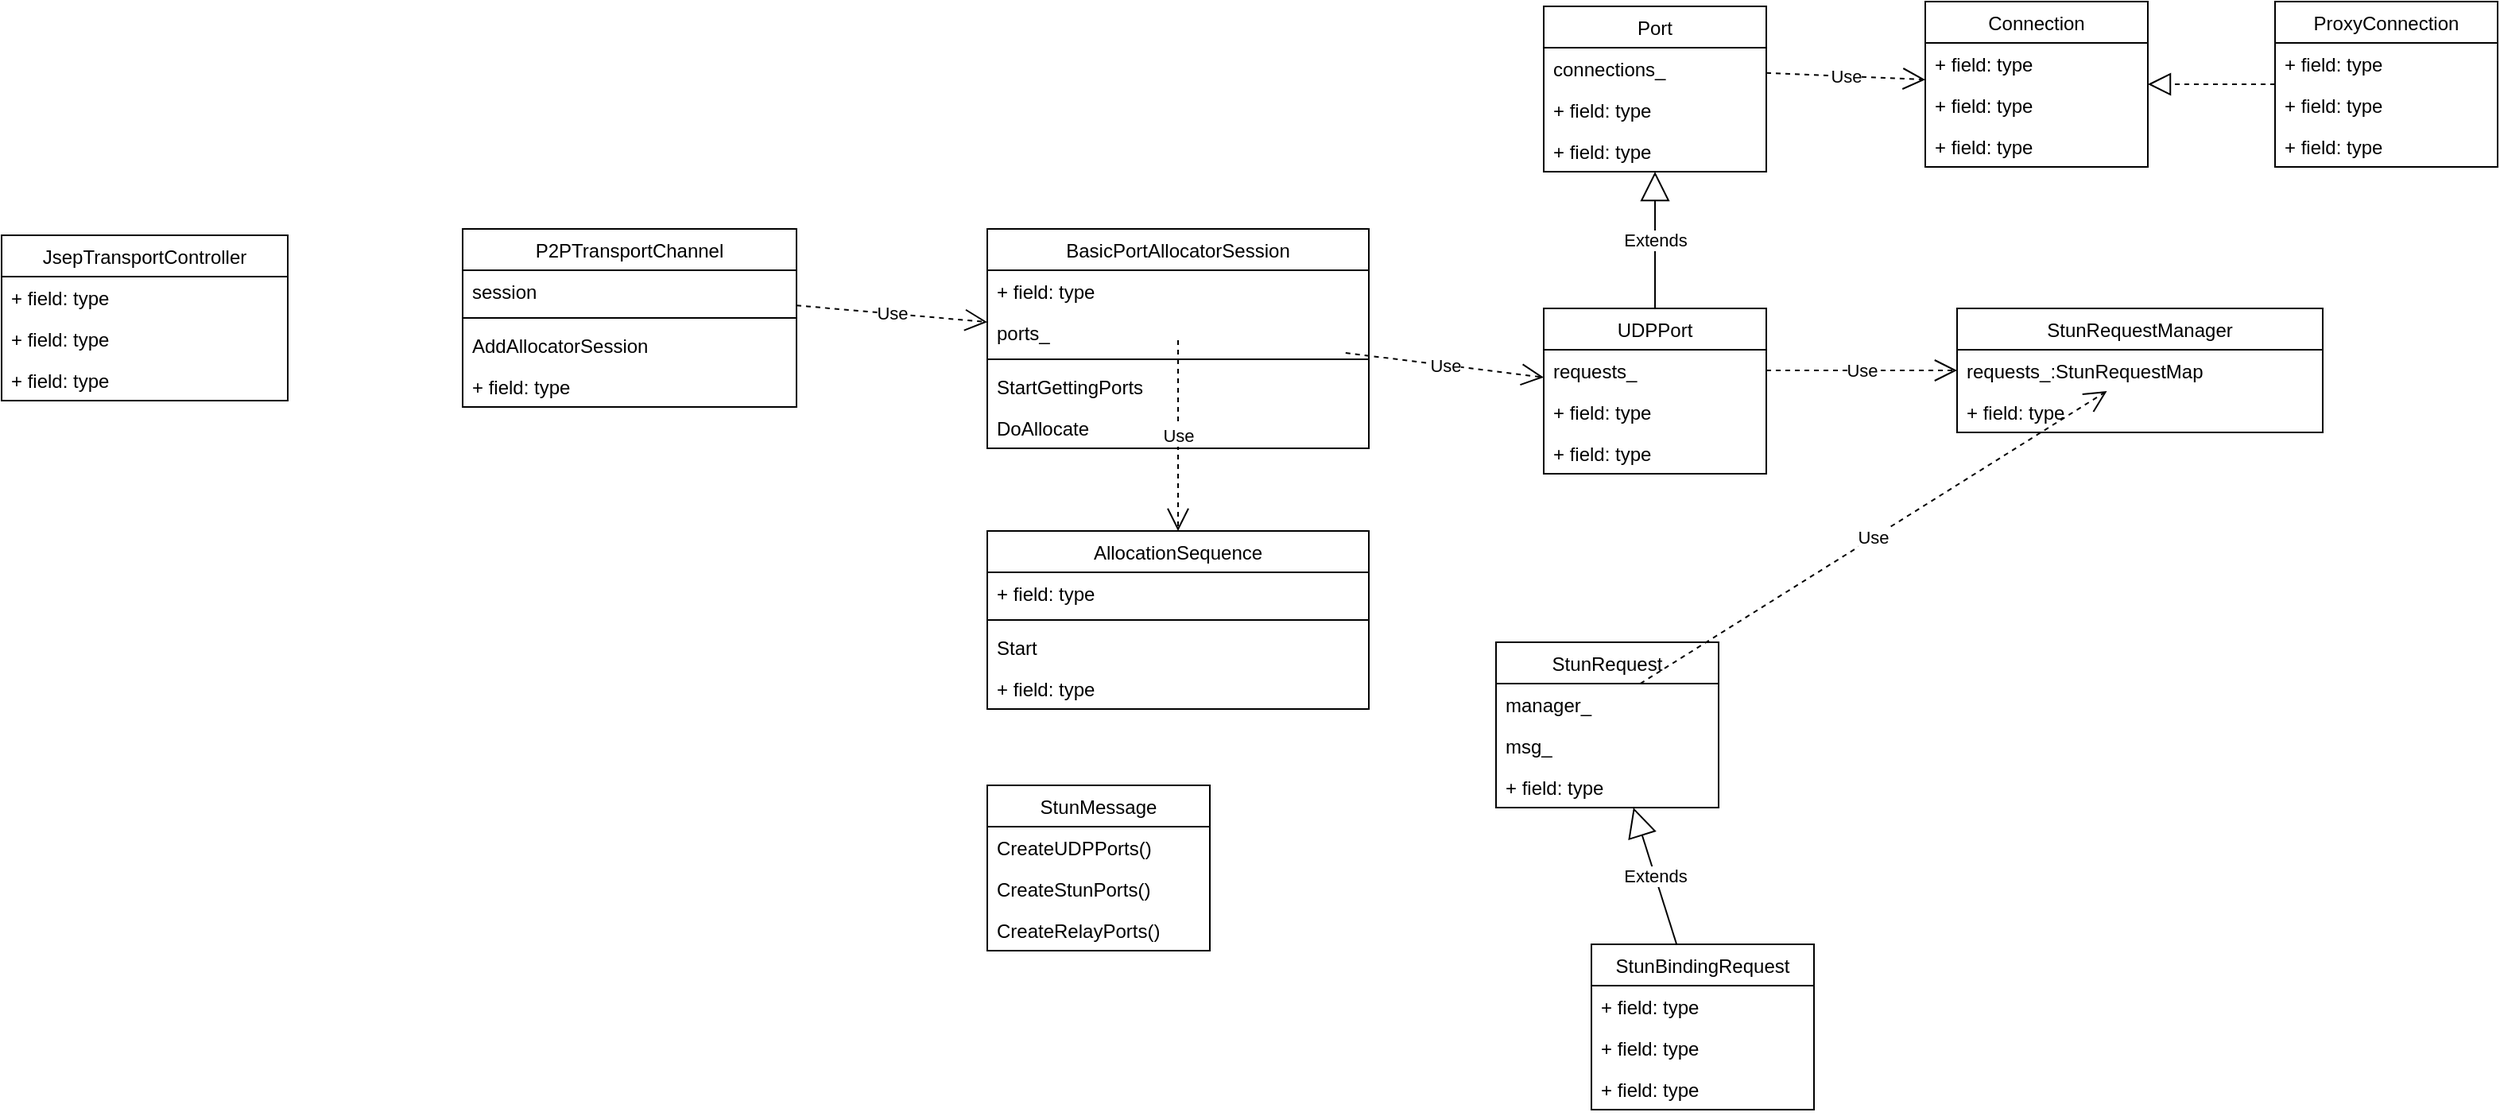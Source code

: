 <mxfile version="15.6.8" type="github">
  <diagram id="C5RBs43oDa-KdzZeNtuy" name="Page-1">
    <mxGraphModel dx="1695" dy="492" grid="1" gridSize="10" guides="1" tooltips="1" connect="1" arrows="1" fold="1" page="1" pageScale="1" pageWidth="827" pageHeight="1169" math="0" shadow="0">
      <root>
        <mxCell id="WIyWlLk6GJQsqaUBKTNV-0" />
        <mxCell id="WIyWlLk6GJQsqaUBKTNV-1" parent="WIyWlLk6GJQsqaUBKTNV-0" />
        <mxCell id="wtsAsGmPqH55sEejM4O0-0" value="UDPPort" style="swimlane;fontStyle=0;childLayout=stackLayout;horizontal=1;startSize=26;fillColor=none;horizontalStack=0;resizeParent=1;resizeParentMax=0;resizeLast=0;collapsible=1;marginBottom=0;" vertex="1" parent="WIyWlLk6GJQsqaUBKTNV-1">
          <mxGeometry x="260" y="570" width="140" height="104" as="geometry" />
        </mxCell>
        <mxCell id="wtsAsGmPqH55sEejM4O0-1" value="requests_" style="text;strokeColor=none;fillColor=none;align=left;verticalAlign=top;spacingLeft=4;spacingRight=4;overflow=hidden;rotatable=0;points=[[0,0.5],[1,0.5]];portConstraint=eastwest;" vertex="1" parent="wtsAsGmPqH55sEejM4O0-0">
          <mxGeometry y="26" width="140" height="26" as="geometry" />
        </mxCell>
        <mxCell id="wtsAsGmPqH55sEejM4O0-2" value="+ field: type" style="text;strokeColor=none;fillColor=none;align=left;verticalAlign=top;spacingLeft=4;spacingRight=4;overflow=hidden;rotatable=0;points=[[0,0.5],[1,0.5]];portConstraint=eastwest;" vertex="1" parent="wtsAsGmPqH55sEejM4O0-0">
          <mxGeometry y="52" width="140" height="26" as="geometry" />
        </mxCell>
        <mxCell id="wtsAsGmPqH55sEejM4O0-3" value="+ field: type" style="text;strokeColor=none;fillColor=none;align=left;verticalAlign=top;spacingLeft=4;spacingRight=4;overflow=hidden;rotatable=0;points=[[0,0.5],[1,0.5]];portConstraint=eastwest;" vertex="1" parent="wtsAsGmPqH55sEejM4O0-0">
          <mxGeometry y="78" width="140" height="26" as="geometry" />
        </mxCell>
        <mxCell id="wtsAsGmPqH55sEejM4O0-4" value="StunRequestManager" style="swimlane;fontStyle=0;childLayout=stackLayout;horizontal=1;startSize=26;fillColor=none;horizontalStack=0;resizeParent=1;resizeParentMax=0;resizeLast=0;collapsible=1;marginBottom=0;" vertex="1" parent="WIyWlLk6GJQsqaUBKTNV-1">
          <mxGeometry x="520" y="570" width="230" height="78" as="geometry" />
        </mxCell>
        <mxCell id="wtsAsGmPqH55sEejM4O0-6" value="requests_:StunRequestMap&#xa;&#xa;" style="text;strokeColor=none;fillColor=none;align=left;verticalAlign=top;spacingLeft=4;spacingRight=4;overflow=hidden;rotatable=0;points=[[0,0.5],[1,0.5]];portConstraint=eastwest;" vertex="1" parent="wtsAsGmPqH55sEejM4O0-4">
          <mxGeometry y="26" width="230" height="26" as="geometry" />
        </mxCell>
        <mxCell id="wtsAsGmPqH55sEejM4O0-7" value="+ field: type" style="text;strokeColor=none;fillColor=none;align=left;verticalAlign=top;spacingLeft=4;spacingRight=4;overflow=hidden;rotatable=0;points=[[0,0.5],[1,0.5]];portConstraint=eastwest;" vertex="1" parent="wtsAsGmPqH55sEejM4O0-4">
          <mxGeometry y="52" width="230" height="26" as="geometry" />
        </mxCell>
        <mxCell id="wtsAsGmPqH55sEejM4O0-8" value="StunBindingRequest" style="swimlane;fontStyle=0;childLayout=stackLayout;horizontal=1;startSize=26;fillColor=none;horizontalStack=0;resizeParent=1;resizeParentMax=0;resizeLast=0;collapsible=1;marginBottom=0;" vertex="1" parent="WIyWlLk6GJQsqaUBKTNV-1">
          <mxGeometry x="290" y="970" width="140" height="104" as="geometry" />
        </mxCell>
        <mxCell id="wtsAsGmPqH55sEejM4O0-9" value="+ field: type" style="text;strokeColor=none;fillColor=none;align=left;verticalAlign=top;spacingLeft=4;spacingRight=4;overflow=hidden;rotatable=0;points=[[0,0.5],[1,0.5]];portConstraint=eastwest;" vertex="1" parent="wtsAsGmPqH55sEejM4O0-8">
          <mxGeometry y="26" width="140" height="26" as="geometry" />
        </mxCell>
        <mxCell id="wtsAsGmPqH55sEejM4O0-10" value="+ field: type" style="text;strokeColor=none;fillColor=none;align=left;verticalAlign=top;spacingLeft=4;spacingRight=4;overflow=hidden;rotatable=0;points=[[0,0.5],[1,0.5]];portConstraint=eastwest;" vertex="1" parent="wtsAsGmPqH55sEejM4O0-8">
          <mxGeometry y="52" width="140" height="26" as="geometry" />
        </mxCell>
        <mxCell id="wtsAsGmPqH55sEejM4O0-11" value="+ field: type" style="text;strokeColor=none;fillColor=none;align=left;verticalAlign=top;spacingLeft=4;spacingRight=4;overflow=hidden;rotatable=0;points=[[0,0.5],[1,0.5]];portConstraint=eastwest;" vertex="1" parent="wtsAsGmPqH55sEejM4O0-8">
          <mxGeometry y="78" width="140" height="26" as="geometry" />
        </mxCell>
        <mxCell id="wtsAsGmPqH55sEejM4O0-12" value="StunRequest" style="swimlane;fontStyle=0;childLayout=stackLayout;horizontal=1;startSize=26;fillColor=none;horizontalStack=0;resizeParent=1;resizeParentMax=0;resizeLast=0;collapsible=1;marginBottom=0;" vertex="1" parent="WIyWlLk6GJQsqaUBKTNV-1">
          <mxGeometry x="230" y="780" width="140" height="104" as="geometry" />
        </mxCell>
        <mxCell id="wtsAsGmPqH55sEejM4O0-13" value="manager_" style="text;strokeColor=none;fillColor=none;align=left;verticalAlign=top;spacingLeft=4;spacingRight=4;overflow=hidden;rotatable=0;points=[[0,0.5],[1,0.5]];portConstraint=eastwest;" vertex="1" parent="wtsAsGmPqH55sEejM4O0-12">
          <mxGeometry y="26" width="140" height="26" as="geometry" />
        </mxCell>
        <mxCell id="wtsAsGmPqH55sEejM4O0-14" value="msg_" style="text;strokeColor=none;fillColor=none;align=left;verticalAlign=top;spacingLeft=4;spacingRight=4;overflow=hidden;rotatable=0;points=[[0,0.5],[1,0.5]];portConstraint=eastwest;" vertex="1" parent="wtsAsGmPqH55sEejM4O0-12">
          <mxGeometry y="52" width="140" height="26" as="geometry" />
        </mxCell>
        <mxCell id="wtsAsGmPqH55sEejM4O0-15" value="+ field: type" style="text;strokeColor=none;fillColor=none;align=left;verticalAlign=top;spacingLeft=4;spacingRight=4;overflow=hidden;rotatable=0;points=[[0,0.5],[1,0.5]];portConstraint=eastwest;" vertex="1" parent="wtsAsGmPqH55sEejM4O0-12">
          <mxGeometry y="78" width="140" height="26" as="geometry" />
        </mxCell>
        <mxCell id="wtsAsGmPqH55sEejM4O0-16" value="Use" style="endArrow=open;endSize=12;dashed=1;html=1;rounded=0;" edge="1" parent="WIyWlLk6GJQsqaUBKTNV-1" source="wtsAsGmPqH55sEejM4O0-1" target="wtsAsGmPqH55sEejM4O0-4">
          <mxGeometry width="160" relative="1" as="geometry">
            <mxPoint x="400" y="640" as="sourcePoint" />
            <mxPoint x="560" y="640" as="targetPoint" />
          </mxGeometry>
        </mxCell>
        <mxCell id="wtsAsGmPqH55sEejM4O0-17" value="Extends" style="endArrow=block;endSize=16;endFill=0;html=1;rounded=0;" edge="1" parent="WIyWlLk6GJQsqaUBKTNV-1" source="wtsAsGmPqH55sEejM4O0-8" target="wtsAsGmPqH55sEejM4O0-12">
          <mxGeometry width="160" relative="1" as="geometry">
            <mxPoint x="270" y="860" as="sourcePoint" />
            <mxPoint x="430" y="860" as="targetPoint" />
          </mxGeometry>
        </mxCell>
        <mxCell id="wtsAsGmPqH55sEejM4O0-18" value="Use" style="endArrow=open;endSize=12;dashed=1;html=1;rounded=0;" edge="1" parent="WIyWlLk6GJQsqaUBKTNV-1" source="wtsAsGmPqH55sEejM4O0-13" target="wtsAsGmPqH55sEejM4O0-6">
          <mxGeometry width="160" relative="1" as="geometry">
            <mxPoint x="260" y="790" as="sourcePoint" />
            <mxPoint x="420" y="790" as="targetPoint" />
          </mxGeometry>
        </mxCell>
        <mxCell id="wtsAsGmPqH55sEejM4O0-19" value="StunMessage" style="swimlane;fontStyle=0;childLayout=stackLayout;horizontal=1;startSize=26;fillColor=none;horizontalStack=0;resizeParent=1;resizeParentMax=0;resizeLast=0;collapsible=1;marginBottom=0;" vertex="1" parent="WIyWlLk6GJQsqaUBKTNV-1">
          <mxGeometry x="-90" y="870" width="140" height="104" as="geometry" />
        </mxCell>
        <mxCell id="wtsAsGmPqH55sEejM4O0-20" value="CreateUDPPorts()" style="text;strokeColor=none;fillColor=none;align=left;verticalAlign=top;spacingLeft=4;spacingRight=4;overflow=hidden;rotatable=0;points=[[0,0.5],[1,0.5]];portConstraint=eastwest;" vertex="1" parent="wtsAsGmPqH55sEejM4O0-19">
          <mxGeometry y="26" width="140" height="26" as="geometry" />
        </mxCell>
        <mxCell id="wtsAsGmPqH55sEejM4O0-21" value="CreateStunPorts()" style="text;strokeColor=none;fillColor=none;align=left;verticalAlign=top;spacingLeft=4;spacingRight=4;overflow=hidden;rotatable=0;points=[[0,0.5],[1,0.5]];portConstraint=eastwest;" vertex="1" parent="wtsAsGmPqH55sEejM4O0-19">
          <mxGeometry y="52" width="140" height="26" as="geometry" />
        </mxCell>
        <mxCell id="wtsAsGmPqH55sEejM4O0-22" value="CreateRelayPorts()" style="text;strokeColor=none;fillColor=none;align=left;verticalAlign=top;spacingLeft=4;spacingRight=4;overflow=hidden;rotatable=0;points=[[0,0.5],[1,0.5]];portConstraint=eastwest;" vertex="1" parent="wtsAsGmPqH55sEejM4O0-19">
          <mxGeometry y="78" width="140" height="26" as="geometry" />
        </mxCell>
        <mxCell id="wtsAsGmPqH55sEejM4O0-23" value="BasicPortAllocatorSession" style="swimlane;fontStyle=0;childLayout=stackLayout;horizontal=1;startSize=26;fillColor=none;horizontalStack=0;resizeParent=1;resizeParentMax=0;resizeLast=0;collapsible=1;marginBottom=0;" vertex="1" parent="WIyWlLk6GJQsqaUBKTNV-1">
          <mxGeometry x="-90" y="520" width="240" height="138" as="geometry" />
        </mxCell>
        <mxCell id="wtsAsGmPqH55sEejM4O0-24" value="+ field: type" style="text;strokeColor=none;fillColor=none;align=left;verticalAlign=top;spacingLeft=4;spacingRight=4;overflow=hidden;rotatable=0;points=[[0,0.5],[1,0.5]];portConstraint=eastwest;" vertex="1" parent="wtsAsGmPqH55sEejM4O0-23">
          <mxGeometry y="26" width="240" height="26" as="geometry" />
        </mxCell>
        <mxCell id="wtsAsGmPqH55sEejM4O0-25" value="ports_" style="text;strokeColor=none;fillColor=none;align=left;verticalAlign=top;spacingLeft=4;spacingRight=4;overflow=hidden;rotatable=0;points=[[0,0.5],[1,0.5]];portConstraint=eastwest;" vertex="1" parent="wtsAsGmPqH55sEejM4O0-23">
          <mxGeometry y="52" width="240" height="26" as="geometry" />
        </mxCell>
        <mxCell id="wtsAsGmPqH55sEejM4O0-44" value="Use" style="endArrow=open;endSize=12;dashed=1;html=1;rounded=0;" edge="1" parent="wtsAsGmPqH55sEejM4O0-23" target="wtsAsGmPqH55sEejM4O0-27">
          <mxGeometry width="160" relative="1" as="geometry">
            <mxPoint x="120" y="70" as="sourcePoint" />
            <mxPoint x="280" y="70" as="targetPoint" />
          </mxGeometry>
        </mxCell>
        <mxCell id="wtsAsGmPqH55sEejM4O0-32" value="" style="line;strokeWidth=1;fillColor=none;align=left;verticalAlign=middle;spacingTop=-1;spacingLeft=3;spacingRight=3;rotatable=0;labelPosition=right;points=[];portConstraint=eastwest;" vertex="1" parent="wtsAsGmPqH55sEejM4O0-23">
          <mxGeometry y="78" width="240" height="8" as="geometry" />
        </mxCell>
        <mxCell id="wtsAsGmPqH55sEejM4O0-42" value="StartGettingPorts" style="text;strokeColor=none;fillColor=none;align=left;verticalAlign=top;spacingLeft=4;spacingRight=4;overflow=hidden;rotatable=0;points=[[0,0.5],[1,0.5]];portConstraint=eastwest;" vertex="1" parent="wtsAsGmPqH55sEejM4O0-23">
          <mxGeometry y="86" width="240" height="26" as="geometry" />
        </mxCell>
        <mxCell id="wtsAsGmPqH55sEejM4O0-26" value="DoAllocate" style="text;strokeColor=none;fillColor=none;align=left;verticalAlign=top;spacingLeft=4;spacingRight=4;overflow=hidden;rotatable=0;points=[[0,0.5],[1,0.5]];portConstraint=eastwest;" vertex="1" parent="wtsAsGmPqH55sEejM4O0-23">
          <mxGeometry y="112" width="240" height="26" as="geometry" />
        </mxCell>
        <mxCell id="wtsAsGmPqH55sEejM4O0-27" value="AllocationSequence" style="swimlane;fontStyle=0;childLayout=stackLayout;horizontal=1;startSize=26;fillColor=none;horizontalStack=0;resizeParent=1;resizeParentMax=0;resizeLast=0;collapsible=1;marginBottom=0;" vertex="1" parent="WIyWlLk6GJQsqaUBKTNV-1">
          <mxGeometry x="-90" y="710" width="240" height="112" as="geometry" />
        </mxCell>
        <mxCell id="wtsAsGmPqH55sEejM4O0-29" value="+ field: type" style="text;strokeColor=none;fillColor=none;align=left;verticalAlign=top;spacingLeft=4;spacingRight=4;overflow=hidden;rotatable=0;points=[[0,0.5],[1,0.5]];portConstraint=eastwest;" vertex="1" parent="wtsAsGmPqH55sEejM4O0-27">
          <mxGeometry y="26" width="240" height="26" as="geometry" />
        </mxCell>
        <mxCell id="wtsAsGmPqH55sEejM4O0-31" value="" style="line;strokeWidth=1;fillColor=none;align=left;verticalAlign=middle;spacingTop=-1;spacingLeft=3;spacingRight=3;rotatable=0;labelPosition=right;points=[];portConstraint=eastwest;" vertex="1" parent="wtsAsGmPqH55sEejM4O0-27">
          <mxGeometry y="52" width="240" height="8" as="geometry" />
        </mxCell>
        <mxCell id="wtsAsGmPqH55sEejM4O0-28" value="Start" style="text;strokeColor=none;fillColor=none;align=left;verticalAlign=top;spacingLeft=4;spacingRight=4;overflow=hidden;rotatable=0;points=[[0,0.5],[1,0.5]];portConstraint=eastwest;" vertex="1" parent="wtsAsGmPqH55sEejM4O0-27">
          <mxGeometry y="60" width="240" height="26" as="geometry" />
        </mxCell>
        <mxCell id="wtsAsGmPqH55sEejM4O0-30" value="+ field: type" style="text;strokeColor=none;fillColor=none;align=left;verticalAlign=top;spacingLeft=4;spacingRight=4;overflow=hidden;rotatable=0;points=[[0,0.5],[1,0.5]];portConstraint=eastwest;" vertex="1" parent="wtsAsGmPqH55sEejM4O0-27">
          <mxGeometry y="86" width="240" height="26" as="geometry" />
        </mxCell>
        <mxCell id="wtsAsGmPqH55sEejM4O0-33" value="P2PTransportChannel" style="swimlane;fontStyle=0;childLayout=stackLayout;horizontal=1;startSize=26;fillColor=none;horizontalStack=0;resizeParent=1;resizeParentMax=0;resizeLast=0;collapsible=1;marginBottom=0;" vertex="1" parent="WIyWlLk6GJQsqaUBKTNV-1">
          <mxGeometry x="-420" y="520" width="210" height="112" as="geometry" />
        </mxCell>
        <mxCell id="wtsAsGmPqH55sEejM4O0-35" value="session" style="text;strokeColor=none;fillColor=none;align=left;verticalAlign=top;spacingLeft=4;spacingRight=4;overflow=hidden;rotatable=0;points=[[0,0.5],[1,0.5]];portConstraint=eastwest;" vertex="1" parent="wtsAsGmPqH55sEejM4O0-33">
          <mxGeometry y="26" width="210" height="26" as="geometry" />
        </mxCell>
        <mxCell id="wtsAsGmPqH55sEejM4O0-37" value="" style="line;strokeWidth=1;fillColor=none;align=left;verticalAlign=middle;spacingTop=-1;spacingLeft=3;spacingRight=3;rotatable=0;labelPosition=right;points=[];portConstraint=eastwest;" vertex="1" parent="wtsAsGmPqH55sEejM4O0-33">
          <mxGeometry y="52" width="210" height="8" as="geometry" />
        </mxCell>
        <mxCell id="wtsAsGmPqH55sEejM4O0-34" value="AddAllocatorSession" style="text;strokeColor=none;fillColor=none;align=left;verticalAlign=top;spacingLeft=4;spacingRight=4;overflow=hidden;rotatable=0;points=[[0,0.5],[1,0.5]];portConstraint=eastwest;" vertex="1" parent="wtsAsGmPqH55sEejM4O0-33">
          <mxGeometry y="60" width="210" height="26" as="geometry" />
        </mxCell>
        <mxCell id="wtsAsGmPqH55sEejM4O0-36" value="+ field: type" style="text;strokeColor=none;fillColor=none;align=left;verticalAlign=top;spacingLeft=4;spacingRight=4;overflow=hidden;rotatable=0;points=[[0,0.5],[1,0.5]];portConstraint=eastwest;" vertex="1" parent="wtsAsGmPqH55sEejM4O0-33">
          <mxGeometry y="86" width="210" height="26" as="geometry" />
        </mxCell>
        <mxCell id="wtsAsGmPqH55sEejM4O0-38" value="JsepTransportController" style="swimlane;fontStyle=0;childLayout=stackLayout;horizontal=1;startSize=26;fillColor=none;horizontalStack=0;resizeParent=1;resizeParentMax=0;resizeLast=0;collapsible=1;marginBottom=0;" vertex="1" parent="WIyWlLk6GJQsqaUBKTNV-1">
          <mxGeometry x="-710" y="524" width="180" height="104" as="geometry" />
        </mxCell>
        <mxCell id="wtsAsGmPqH55sEejM4O0-39" value="+ field: type" style="text;strokeColor=none;fillColor=none;align=left;verticalAlign=top;spacingLeft=4;spacingRight=4;overflow=hidden;rotatable=0;points=[[0,0.5],[1,0.5]];portConstraint=eastwest;" vertex="1" parent="wtsAsGmPqH55sEejM4O0-38">
          <mxGeometry y="26" width="180" height="26" as="geometry" />
        </mxCell>
        <mxCell id="wtsAsGmPqH55sEejM4O0-40" value="+ field: type" style="text;strokeColor=none;fillColor=none;align=left;verticalAlign=top;spacingLeft=4;spacingRight=4;overflow=hidden;rotatable=0;points=[[0,0.5],[1,0.5]];portConstraint=eastwest;" vertex="1" parent="wtsAsGmPqH55sEejM4O0-38">
          <mxGeometry y="52" width="180" height="26" as="geometry" />
        </mxCell>
        <mxCell id="wtsAsGmPqH55sEejM4O0-41" value="+ field: type" style="text;strokeColor=none;fillColor=none;align=left;verticalAlign=top;spacingLeft=4;spacingRight=4;overflow=hidden;rotatable=0;points=[[0,0.5],[1,0.5]];portConstraint=eastwest;" vertex="1" parent="wtsAsGmPqH55sEejM4O0-38">
          <mxGeometry y="78" width="180" height="26" as="geometry" />
        </mxCell>
        <mxCell id="wtsAsGmPqH55sEejM4O0-43" value="Use" style="endArrow=open;endSize=12;dashed=1;html=1;rounded=0;" edge="1" parent="WIyWlLk6GJQsqaUBKTNV-1" source="wtsAsGmPqH55sEejM4O0-25" target="wtsAsGmPqH55sEejM4O0-0">
          <mxGeometry width="160" relative="1" as="geometry">
            <mxPoint x="50" y="570" as="sourcePoint" />
            <mxPoint x="210" y="570" as="targetPoint" />
          </mxGeometry>
        </mxCell>
        <mxCell id="wtsAsGmPqH55sEejM4O0-45" value="Use" style="endArrow=open;endSize=12;dashed=1;html=1;rounded=0;" edge="1" parent="WIyWlLk6GJQsqaUBKTNV-1" source="wtsAsGmPqH55sEejM4O0-35" target="wtsAsGmPqH55sEejM4O0-23">
          <mxGeometry width="160" relative="1" as="geometry">
            <mxPoint x="-250" y="540" as="sourcePoint" />
            <mxPoint x="-90" y="540" as="targetPoint" />
          </mxGeometry>
        </mxCell>
        <mxCell id="wtsAsGmPqH55sEejM4O0-46" value="Port" style="swimlane;fontStyle=0;childLayout=stackLayout;horizontal=1;startSize=26;fillColor=none;horizontalStack=0;resizeParent=1;resizeParentMax=0;resizeLast=0;collapsible=1;marginBottom=0;" vertex="1" parent="WIyWlLk6GJQsqaUBKTNV-1">
          <mxGeometry x="260" y="380" width="140" height="104" as="geometry" />
        </mxCell>
        <mxCell id="wtsAsGmPqH55sEejM4O0-47" value="connections_" style="text;strokeColor=none;fillColor=none;align=left;verticalAlign=top;spacingLeft=4;spacingRight=4;overflow=hidden;rotatable=0;points=[[0,0.5],[1,0.5]];portConstraint=eastwest;" vertex="1" parent="wtsAsGmPqH55sEejM4O0-46">
          <mxGeometry y="26" width="140" height="26" as="geometry" />
        </mxCell>
        <mxCell id="wtsAsGmPqH55sEejM4O0-48" value="+ field: type" style="text;strokeColor=none;fillColor=none;align=left;verticalAlign=top;spacingLeft=4;spacingRight=4;overflow=hidden;rotatable=0;points=[[0,0.5],[1,0.5]];portConstraint=eastwest;" vertex="1" parent="wtsAsGmPqH55sEejM4O0-46">
          <mxGeometry y="52" width="140" height="26" as="geometry" />
        </mxCell>
        <mxCell id="wtsAsGmPqH55sEejM4O0-49" value="+ field: type" style="text;strokeColor=none;fillColor=none;align=left;verticalAlign=top;spacingLeft=4;spacingRight=4;overflow=hidden;rotatable=0;points=[[0,0.5],[1,0.5]];portConstraint=eastwest;" vertex="1" parent="wtsAsGmPqH55sEejM4O0-46">
          <mxGeometry y="78" width="140" height="26" as="geometry" />
        </mxCell>
        <mxCell id="wtsAsGmPqH55sEejM4O0-50" value="Connection" style="swimlane;fontStyle=0;childLayout=stackLayout;horizontal=1;startSize=26;fillColor=none;horizontalStack=0;resizeParent=1;resizeParentMax=0;resizeLast=0;collapsible=1;marginBottom=0;" vertex="1" parent="WIyWlLk6GJQsqaUBKTNV-1">
          <mxGeometry x="500" y="377" width="140" height="104" as="geometry" />
        </mxCell>
        <mxCell id="wtsAsGmPqH55sEejM4O0-51" value="+ field: type" style="text;strokeColor=none;fillColor=none;align=left;verticalAlign=top;spacingLeft=4;spacingRight=4;overflow=hidden;rotatable=0;points=[[0,0.5],[1,0.5]];portConstraint=eastwest;" vertex="1" parent="wtsAsGmPqH55sEejM4O0-50">
          <mxGeometry y="26" width="140" height="26" as="geometry" />
        </mxCell>
        <mxCell id="wtsAsGmPqH55sEejM4O0-52" value="+ field: type" style="text;strokeColor=none;fillColor=none;align=left;verticalAlign=top;spacingLeft=4;spacingRight=4;overflow=hidden;rotatable=0;points=[[0,0.5],[1,0.5]];portConstraint=eastwest;" vertex="1" parent="wtsAsGmPqH55sEejM4O0-50">
          <mxGeometry y="52" width="140" height="26" as="geometry" />
        </mxCell>
        <mxCell id="wtsAsGmPqH55sEejM4O0-53" value="+ field: type" style="text;strokeColor=none;fillColor=none;align=left;verticalAlign=top;spacingLeft=4;spacingRight=4;overflow=hidden;rotatable=0;points=[[0,0.5],[1,0.5]];portConstraint=eastwest;" vertex="1" parent="wtsAsGmPqH55sEejM4O0-50">
          <mxGeometry y="78" width="140" height="26" as="geometry" />
        </mxCell>
        <mxCell id="wtsAsGmPqH55sEejM4O0-54" value="Use" style="endArrow=open;endSize=12;dashed=1;html=1;rounded=0;" edge="1" parent="WIyWlLk6GJQsqaUBKTNV-1" source="wtsAsGmPqH55sEejM4O0-47" target="wtsAsGmPqH55sEejM4O0-50">
          <mxGeometry width="160" relative="1" as="geometry">
            <mxPoint x="440" y="550" as="sourcePoint" />
            <mxPoint x="600" y="550" as="targetPoint" />
          </mxGeometry>
        </mxCell>
        <mxCell id="wtsAsGmPqH55sEejM4O0-55" value="ProxyConnection" style="swimlane;fontStyle=0;childLayout=stackLayout;horizontal=1;startSize=26;fillColor=none;horizontalStack=0;resizeParent=1;resizeParentMax=0;resizeLast=0;collapsible=1;marginBottom=0;" vertex="1" parent="WIyWlLk6GJQsqaUBKTNV-1">
          <mxGeometry x="720" y="377" width="140" height="104" as="geometry" />
        </mxCell>
        <mxCell id="wtsAsGmPqH55sEejM4O0-56" value="+ field: type" style="text;strokeColor=none;fillColor=none;align=left;verticalAlign=top;spacingLeft=4;spacingRight=4;overflow=hidden;rotatable=0;points=[[0,0.5],[1,0.5]];portConstraint=eastwest;" vertex="1" parent="wtsAsGmPqH55sEejM4O0-55">
          <mxGeometry y="26" width="140" height="26" as="geometry" />
        </mxCell>
        <mxCell id="wtsAsGmPqH55sEejM4O0-57" value="+ field: type" style="text;strokeColor=none;fillColor=none;align=left;verticalAlign=top;spacingLeft=4;spacingRight=4;overflow=hidden;rotatable=0;points=[[0,0.5],[1,0.5]];portConstraint=eastwest;" vertex="1" parent="wtsAsGmPqH55sEejM4O0-55">
          <mxGeometry y="52" width="140" height="26" as="geometry" />
        </mxCell>
        <mxCell id="wtsAsGmPqH55sEejM4O0-58" value="+ field: type" style="text;strokeColor=none;fillColor=none;align=left;verticalAlign=top;spacingLeft=4;spacingRight=4;overflow=hidden;rotatable=0;points=[[0,0.5],[1,0.5]];portConstraint=eastwest;" vertex="1" parent="wtsAsGmPqH55sEejM4O0-55">
          <mxGeometry y="78" width="140" height="26" as="geometry" />
        </mxCell>
        <mxCell id="wtsAsGmPqH55sEejM4O0-59" value="" style="endArrow=block;dashed=1;endFill=0;endSize=12;html=1;rounded=0;" edge="1" parent="WIyWlLk6GJQsqaUBKTNV-1" source="wtsAsGmPqH55sEejM4O0-55" target="wtsAsGmPqH55sEejM4O0-50">
          <mxGeometry width="160" relative="1" as="geometry">
            <mxPoint x="570" y="510" as="sourcePoint" />
            <mxPoint x="730" y="510" as="targetPoint" />
          </mxGeometry>
        </mxCell>
        <mxCell id="wtsAsGmPqH55sEejM4O0-60" value="Extends" style="endArrow=block;endSize=16;endFill=0;html=1;rounded=0;" edge="1" parent="WIyWlLk6GJQsqaUBKTNV-1" source="wtsAsGmPqH55sEejM4O0-0" target="wtsAsGmPqH55sEejM4O0-46">
          <mxGeometry width="160" relative="1" as="geometry">
            <mxPoint x="330" y="540" as="sourcePoint" />
            <mxPoint x="490" y="540" as="targetPoint" />
          </mxGeometry>
        </mxCell>
      </root>
    </mxGraphModel>
  </diagram>
</mxfile>
